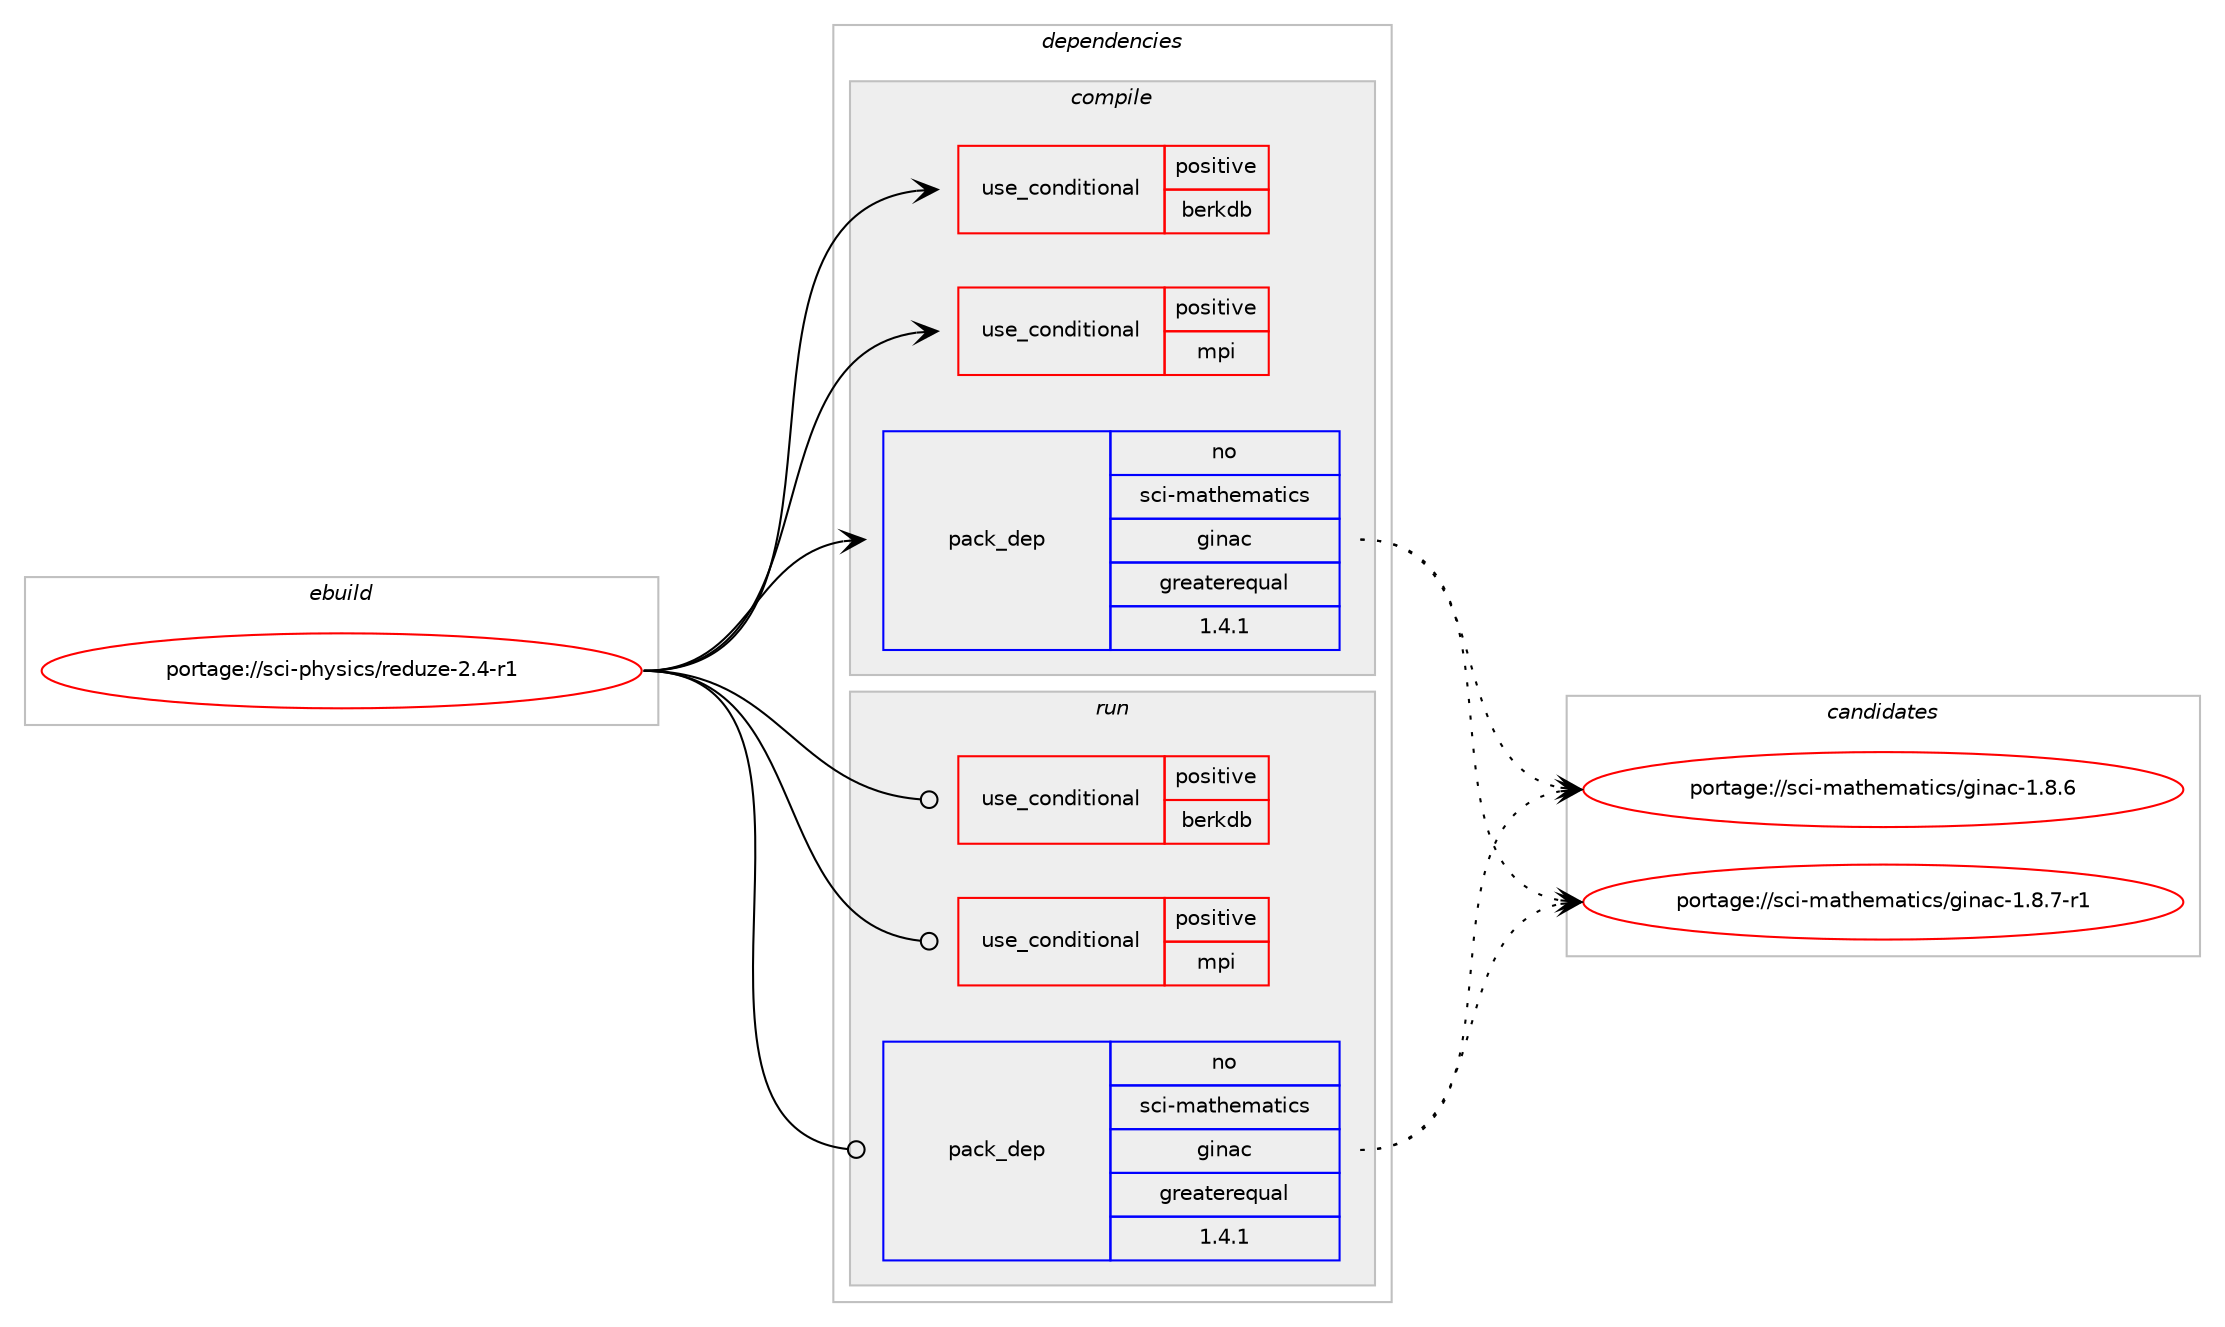 digraph prolog {

# *************
# Graph options
# *************

newrank=true;
concentrate=true;
compound=true;
graph [rankdir=LR,fontname=Helvetica,fontsize=10,ranksep=1.5];#, ranksep=2.5, nodesep=0.2];
edge  [arrowhead=vee];
node  [fontname=Helvetica,fontsize=10];

# **********
# The ebuild
# **********

subgraph cluster_leftcol {
color=gray;
rank=same;
label=<<i>ebuild</i>>;
id [label="portage://sci-physics/reduze-2.4-r1", color=red, width=4, href="../sci-physics/reduze-2.4-r1.svg"];
}

# ****************
# The dependencies
# ****************

subgraph cluster_midcol {
color=gray;
label=<<i>dependencies</i>>;
subgraph cluster_compile {
fillcolor="#eeeeee";
style=filled;
label=<<i>compile</i>>;
subgraph cond8780 {
dependency12115 [label=<<TABLE BORDER="0" CELLBORDER="1" CELLSPACING="0" CELLPADDING="4"><TR><TD ROWSPAN="3" CELLPADDING="10">use_conditional</TD></TR><TR><TD>positive</TD></TR><TR><TD>berkdb</TD></TR></TABLE>>, shape=none, color=red];
# *** BEGIN UNKNOWN DEPENDENCY TYPE (TODO) ***
# dependency12115 -> package_dependency(portage://sci-physics/reduze-2.4-r1,install,no,sys-libs,db,none,[,,],[slot(5.3),equal],[use(enable(cxx),none)])
# *** END UNKNOWN DEPENDENCY TYPE (TODO) ***

}
id:e -> dependency12115:w [weight=20,style="solid",arrowhead="vee"];
subgraph cond8781 {
dependency12116 [label=<<TABLE BORDER="0" CELLBORDER="1" CELLSPACING="0" CELLPADDING="4"><TR><TD ROWSPAN="3" CELLPADDING="10">use_conditional</TD></TR><TR><TD>positive</TD></TR><TR><TD>mpi</TD></TR></TABLE>>, shape=none, color=red];
# *** BEGIN UNKNOWN DEPENDENCY TYPE (TODO) ***
# dependency12116 -> package_dependency(portage://sci-physics/reduze-2.4-r1,install,no,virtual,mpi,none,[,,],[],[])
# *** END UNKNOWN DEPENDENCY TYPE (TODO) ***

}
id:e -> dependency12116:w [weight=20,style="solid",arrowhead="vee"];
subgraph pack3214 {
dependency12117 [label=<<TABLE BORDER="0" CELLBORDER="1" CELLSPACING="0" CELLPADDING="4" WIDTH="220"><TR><TD ROWSPAN="6" CELLPADDING="30">pack_dep</TD></TR><TR><TD WIDTH="110">no</TD></TR><TR><TD>sci-mathematics</TD></TR><TR><TD>ginac</TD></TR><TR><TD>greaterequal</TD></TR><TR><TD>1.4.1</TD></TR></TABLE>>, shape=none, color=blue];
}
id:e -> dependency12117:w [weight=20,style="solid",arrowhead="vee"];
}
subgraph cluster_compileandrun {
fillcolor="#eeeeee";
style=filled;
label=<<i>compile and run</i>>;
}
subgraph cluster_run {
fillcolor="#eeeeee";
style=filled;
label=<<i>run</i>>;
subgraph cond8782 {
dependency12118 [label=<<TABLE BORDER="0" CELLBORDER="1" CELLSPACING="0" CELLPADDING="4"><TR><TD ROWSPAN="3" CELLPADDING="10">use_conditional</TD></TR><TR><TD>positive</TD></TR><TR><TD>berkdb</TD></TR></TABLE>>, shape=none, color=red];
# *** BEGIN UNKNOWN DEPENDENCY TYPE (TODO) ***
# dependency12118 -> package_dependency(portage://sci-physics/reduze-2.4-r1,run,no,sys-libs,db,none,[,,],[slot(5.3),equal],[use(enable(cxx),none)])
# *** END UNKNOWN DEPENDENCY TYPE (TODO) ***

}
id:e -> dependency12118:w [weight=20,style="solid",arrowhead="odot"];
subgraph cond8783 {
dependency12119 [label=<<TABLE BORDER="0" CELLBORDER="1" CELLSPACING="0" CELLPADDING="4"><TR><TD ROWSPAN="3" CELLPADDING="10">use_conditional</TD></TR><TR><TD>positive</TD></TR><TR><TD>mpi</TD></TR></TABLE>>, shape=none, color=red];
# *** BEGIN UNKNOWN DEPENDENCY TYPE (TODO) ***
# dependency12119 -> package_dependency(portage://sci-physics/reduze-2.4-r1,run,no,virtual,mpi,none,[,,],[],[])
# *** END UNKNOWN DEPENDENCY TYPE (TODO) ***

}
id:e -> dependency12119:w [weight=20,style="solid",arrowhead="odot"];
subgraph pack3215 {
dependency12120 [label=<<TABLE BORDER="0" CELLBORDER="1" CELLSPACING="0" CELLPADDING="4" WIDTH="220"><TR><TD ROWSPAN="6" CELLPADDING="30">pack_dep</TD></TR><TR><TD WIDTH="110">no</TD></TR><TR><TD>sci-mathematics</TD></TR><TR><TD>ginac</TD></TR><TR><TD>greaterequal</TD></TR><TR><TD>1.4.1</TD></TR></TABLE>>, shape=none, color=blue];
}
id:e -> dependency12120:w [weight=20,style="solid",arrowhead="odot"];
}
}

# **************
# The candidates
# **************

subgraph cluster_choices {
rank=same;
color=gray;
label=<<i>candidates</i>>;

subgraph choice3214 {
color=black;
nodesep=1;
choice1159910545109971161041011099711610599115471031051109799454946564654 [label="portage://sci-mathematics/ginac-1.8.6", color=red, width=4,href="../sci-mathematics/ginac-1.8.6.svg"];
choice11599105451099711610410110997116105991154710310511097994549465646554511449 [label="portage://sci-mathematics/ginac-1.8.7-r1", color=red, width=4,href="../sci-mathematics/ginac-1.8.7-r1.svg"];
dependency12117:e -> choice1159910545109971161041011099711610599115471031051109799454946564654:w [style=dotted,weight="100"];
dependency12117:e -> choice11599105451099711610410110997116105991154710310511097994549465646554511449:w [style=dotted,weight="100"];
}
subgraph choice3215 {
color=black;
nodesep=1;
choice1159910545109971161041011099711610599115471031051109799454946564654 [label="portage://sci-mathematics/ginac-1.8.6", color=red, width=4,href="../sci-mathematics/ginac-1.8.6.svg"];
choice11599105451099711610410110997116105991154710310511097994549465646554511449 [label="portage://sci-mathematics/ginac-1.8.7-r1", color=red, width=4,href="../sci-mathematics/ginac-1.8.7-r1.svg"];
dependency12120:e -> choice1159910545109971161041011099711610599115471031051109799454946564654:w [style=dotted,weight="100"];
dependency12120:e -> choice11599105451099711610410110997116105991154710310511097994549465646554511449:w [style=dotted,weight="100"];
}
}

}
